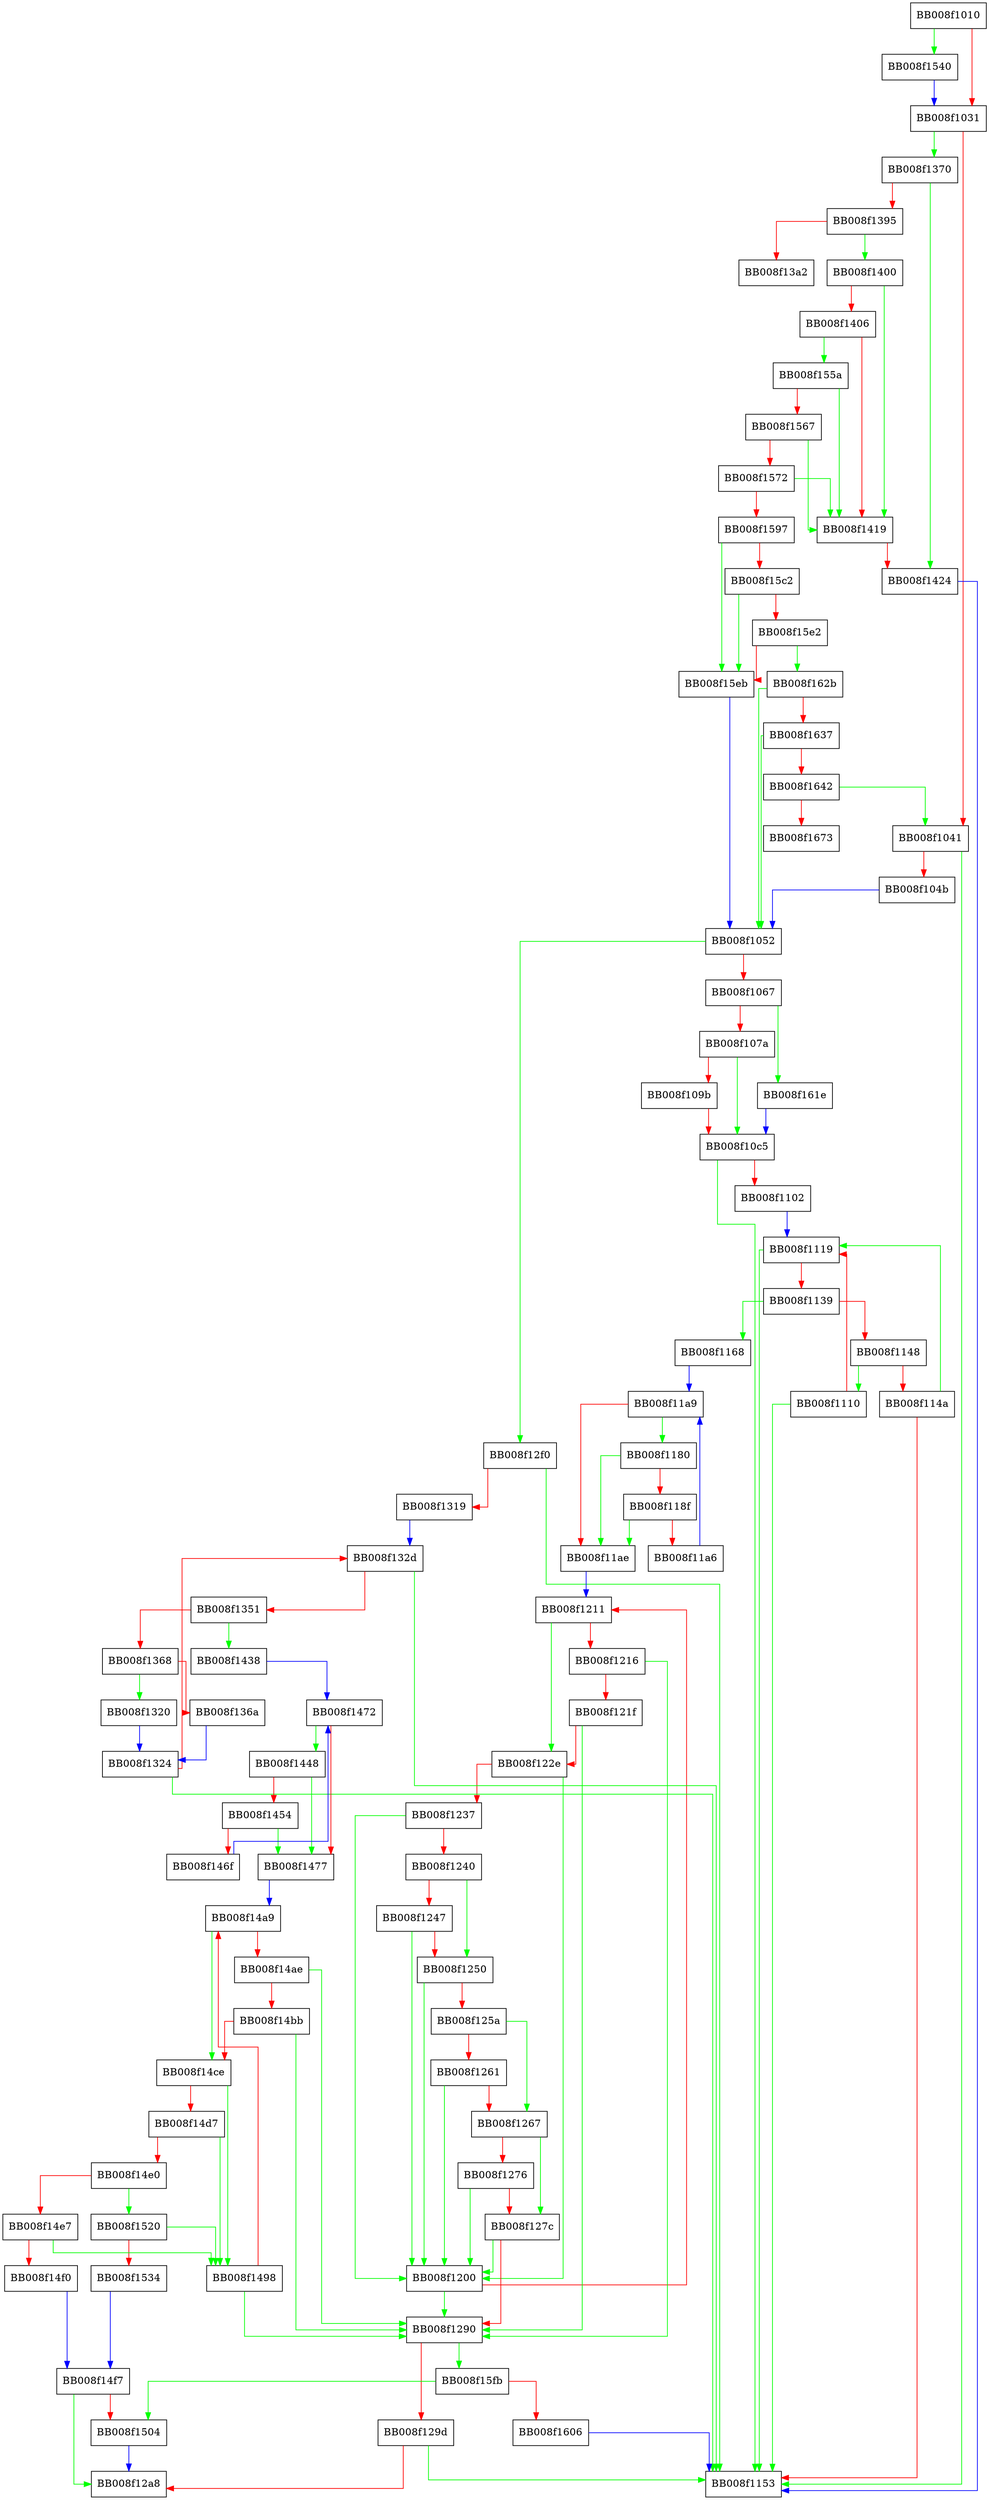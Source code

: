 digraph _dl_load_cache_lookup {
  node [shape="box"];
  graph [splines=ortho];
  BB008f1010 -> BB008f1540 [color="green"];
  BB008f1010 -> BB008f1031 [color="red"];
  BB008f1031 -> BB008f1370 [color="green"];
  BB008f1031 -> BB008f1041 [color="red"];
  BB008f1041 -> BB008f1153 [color="green"];
  BB008f1041 -> BB008f104b [color="red"];
  BB008f104b -> BB008f1052 [color="blue"];
  BB008f1052 -> BB008f12f0 [color="green"];
  BB008f1052 -> BB008f1067 [color="red"];
  BB008f1067 -> BB008f161e [color="green"];
  BB008f1067 -> BB008f107a [color="red"];
  BB008f107a -> BB008f10c5 [color="green"];
  BB008f107a -> BB008f109b [color="red"];
  BB008f109b -> BB008f10c5 [color="red"];
  BB008f10c5 -> BB008f1153 [color="green"];
  BB008f10c5 -> BB008f1102 [color="red"];
  BB008f1102 -> BB008f1119 [color="blue"];
  BB008f1110 -> BB008f1153 [color="green"];
  BB008f1110 -> BB008f1119 [color="red"];
  BB008f1119 -> BB008f1153 [color="green"];
  BB008f1119 -> BB008f1139 [color="red"];
  BB008f1139 -> BB008f1168 [color="green"];
  BB008f1139 -> BB008f1148 [color="red"];
  BB008f1148 -> BB008f1110 [color="green"];
  BB008f1148 -> BB008f114a [color="red"];
  BB008f114a -> BB008f1119 [color="green"];
  BB008f114a -> BB008f1153 [color="red"];
  BB008f1168 -> BB008f11a9 [color="blue"];
  BB008f1180 -> BB008f11ae [color="green"];
  BB008f1180 -> BB008f118f [color="red"];
  BB008f118f -> BB008f11ae [color="green"];
  BB008f118f -> BB008f11a6 [color="red"];
  BB008f11a6 -> BB008f11a9 [color="blue"];
  BB008f11a9 -> BB008f1180 [color="green"];
  BB008f11a9 -> BB008f11ae [color="red"];
  BB008f11ae -> BB008f1211 [color="blue"];
  BB008f1200 -> BB008f1290 [color="green"];
  BB008f1200 -> BB008f1211 [color="red"];
  BB008f1211 -> BB008f122e [color="green"];
  BB008f1211 -> BB008f1216 [color="red"];
  BB008f1216 -> BB008f1290 [color="green"];
  BB008f1216 -> BB008f121f [color="red"];
  BB008f121f -> BB008f1290 [color="green"];
  BB008f121f -> BB008f122e [color="red"];
  BB008f122e -> BB008f1200 [color="green"];
  BB008f122e -> BB008f1237 [color="red"];
  BB008f1237 -> BB008f1200 [color="green"];
  BB008f1237 -> BB008f1240 [color="red"];
  BB008f1240 -> BB008f1250 [color="green"];
  BB008f1240 -> BB008f1247 [color="red"];
  BB008f1247 -> BB008f1200 [color="green"];
  BB008f1247 -> BB008f1250 [color="red"];
  BB008f1250 -> BB008f1200 [color="green"];
  BB008f1250 -> BB008f125a [color="red"];
  BB008f125a -> BB008f1267 [color="green"];
  BB008f125a -> BB008f1261 [color="red"];
  BB008f1261 -> BB008f1200 [color="green"];
  BB008f1261 -> BB008f1267 [color="red"];
  BB008f1267 -> BB008f127c [color="green"];
  BB008f1267 -> BB008f1276 [color="red"];
  BB008f1276 -> BB008f1200 [color="green"];
  BB008f1276 -> BB008f127c [color="red"];
  BB008f127c -> BB008f1200 [color="green"];
  BB008f127c -> BB008f1290 [color="red"];
  BB008f1290 -> BB008f15fb [color="green"];
  BB008f1290 -> BB008f129d [color="red"];
  BB008f129d -> BB008f1153 [color="green"];
  BB008f129d -> BB008f12a8 [color="red"];
  BB008f12f0 -> BB008f1153 [color="green"];
  BB008f12f0 -> BB008f1319 [color="red"];
  BB008f1319 -> BB008f132d [color="blue"];
  BB008f1320 -> BB008f1324 [color="blue"];
  BB008f1324 -> BB008f1153 [color="green"];
  BB008f1324 -> BB008f132d [color="red"];
  BB008f132d -> BB008f1153 [color="green"];
  BB008f132d -> BB008f1351 [color="red"];
  BB008f1351 -> BB008f1438 [color="green"];
  BB008f1351 -> BB008f1368 [color="red"];
  BB008f1368 -> BB008f1320 [color="green"];
  BB008f1368 -> BB008f136a [color="red"];
  BB008f136a -> BB008f1324 [color="blue"];
  BB008f1370 -> BB008f1424 [color="green"];
  BB008f1370 -> BB008f1395 [color="red"];
  BB008f1395 -> BB008f1400 [color="green"];
  BB008f1395 -> BB008f13a2 [color="red"];
  BB008f1400 -> BB008f1419 [color="green"];
  BB008f1400 -> BB008f1406 [color="red"];
  BB008f1406 -> BB008f155a [color="green"];
  BB008f1406 -> BB008f1419 [color="red"];
  BB008f1419 -> BB008f1424 [color="red"];
  BB008f1424 -> BB008f1153 [color="blue"];
  BB008f1438 -> BB008f1472 [color="blue"];
  BB008f1448 -> BB008f1477 [color="green"];
  BB008f1448 -> BB008f1454 [color="red"];
  BB008f1454 -> BB008f1477 [color="green"];
  BB008f1454 -> BB008f146f [color="red"];
  BB008f146f -> BB008f1472 [color="blue"];
  BB008f1472 -> BB008f1448 [color="green"];
  BB008f1472 -> BB008f1477 [color="red"];
  BB008f1477 -> BB008f14a9 [color="blue"];
  BB008f1498 -> BB008f1290 [color="green"];
  BB008f1498 -> BB008f14a9 [color="red"];
  BB008f14a9 -> BB008f14ce [color="green"];
  BB008f14a9 -> BB008f14ae [color="red"];
  BB008f14ae -> BB008f1290 [color="green"];
  BB008f14ae -> BB008f14bb [color="red"];
  BB008f14bb -> BB008f1290 [color="green"];
  BB008f14bb -> BB008f14ce [color="red"];
  BB008f14ce -> BB008f1498 [color="green"];
  BB008f14ce -> BB008f14d7 [color="red"];
  BB008f14d7 -> BB008f1498 [color="green"];
  BB008f14d7 -> BB008f14e0 [color="red"];
  BB008f14e0 -> BB008f1520 [color="green"];
  BB008f14e0 -> BB008f14e7 [color="red"];
  BB008f14e7 -> BB008f1498 [color="green"];
  BB008f14e7 -> BB008f14f0 [color="red"];
  BB008f14f0 -> BB008f14f7 [color="blue"];
  BB008f14f7 -> BB008f12a8 [color="green"];
  BB008f14f7 -> BB008f1504 [color="red"];
  BB008f1504 -> BB008f12a8 [color="blue"];
  BB008f1520 -> BB008f1498 [color="green"];
  BB008f1520 -> BB008f1534 [color="red"];
  BB008f1534 -> BB008f14f7 [color="blue"];
  BB008f1540 -> BB008f1031 [color="blue"];
  BB008f155a -> BB008f1419 [color="green"];
  BB008f155a -> BB008f1567 [color="red"];
  BB008f1567 -> BB008f1419 [color="green"];
  BB008f1567 -> BB008f1572 [color="red"];
  BB008f1572 -> BB008f1419 [color="green"];
  BB008f1572 -> BB008f1597 [color="red"];
  BB008f1597 -> BB008f15eb [color="green"];
  BB008f1597 -> BB008f15c2 [color="red"];
  BB008f15c2 -> BB008f15eb [color="green"];
  BB008f15c2 -> BB008f15e2 [color="red"];
  BB008f15e2 -> BB008f162b [color="green"];
  BB008f15e2 -> BB008f15eb [color="red"];
  BB008f15eb -> BB008f1052 [color="blue"];
  BB008f15fb -> BB008f1504 [color="green"];
  BB008f15fb -> BB008f1606 [color="red"];
  BB008f1606 -> BB008f1153 [color="blue"];
  BB008f161e -> BB008f10c5 [color="blue"];
  BB008f162b -> BB008f1052 [color="green"];
  BB008f162b -> BB008f1637 [color="red"];
  BB008f1637 -> BB008f1052 [color="green"];
  BB008f1637 -> BB008f1642 [color="red"];
  BB008f1642 -> BB008f1041 [color="green"];
  BB008f1642 -> BB008f1673 [color="red"];
}